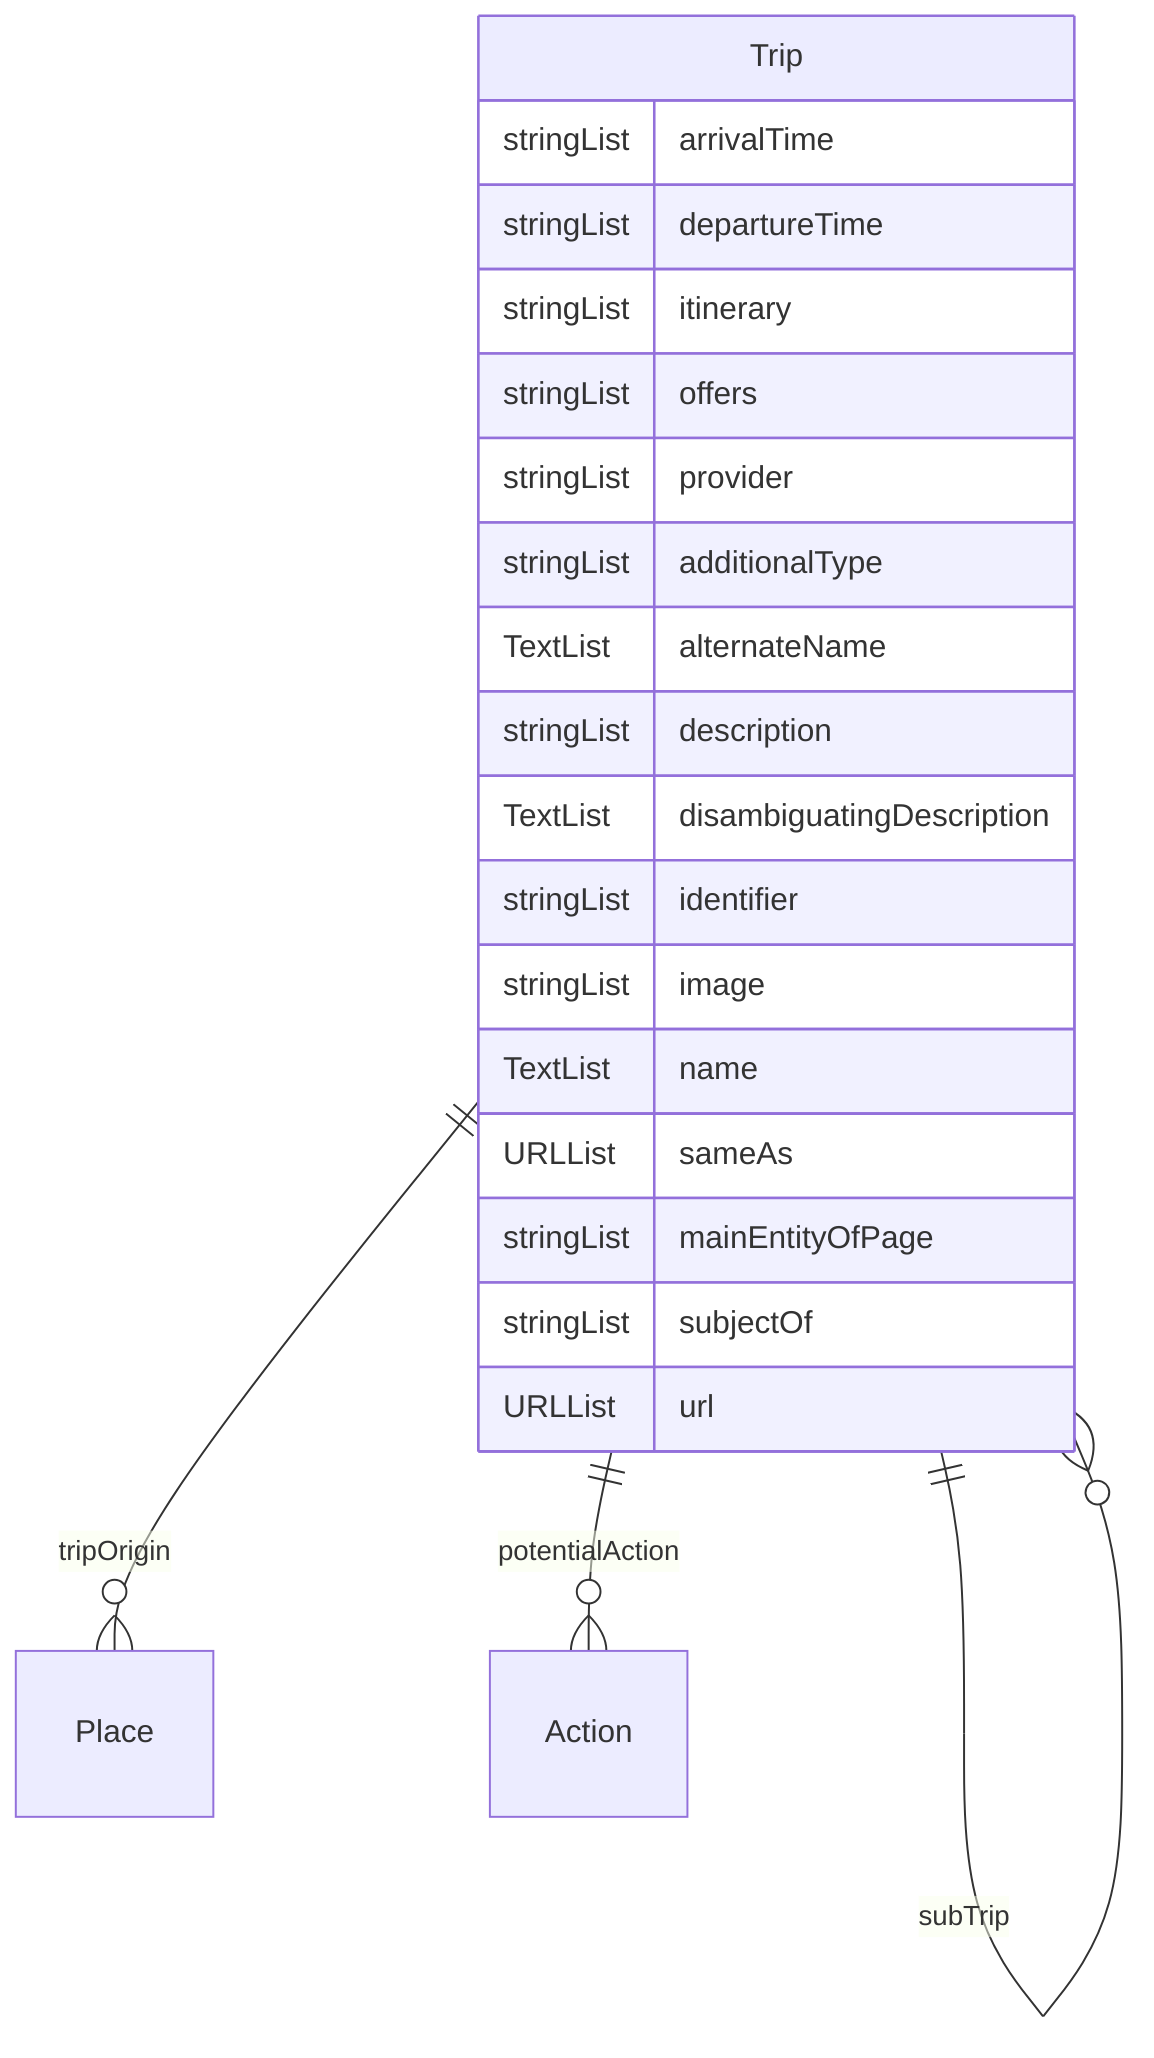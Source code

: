 erDiagram
Trip {
    stringList arrivalTime  
    stringList departureTime  
    stringList itinerary  
    stringList offers  
    stringList provider  
    stringList additionalType  
    TextList alternateName  
    stringList description  
    TextList disambiguatingDescription  
    stringList identifier  
    stringList image  
    TextList name  
    URLList sameAs  
    stringList mainEntityOfPage  
    stringList subjectOf  
    URLList url  
}

Trip ||--}o Trip : "partOfTrip"
Trip ||--}o Trip : "subTrip"
Trip ||--}o Place : "tripOrigin"
Trip ||--}o Action : "potentialAction"